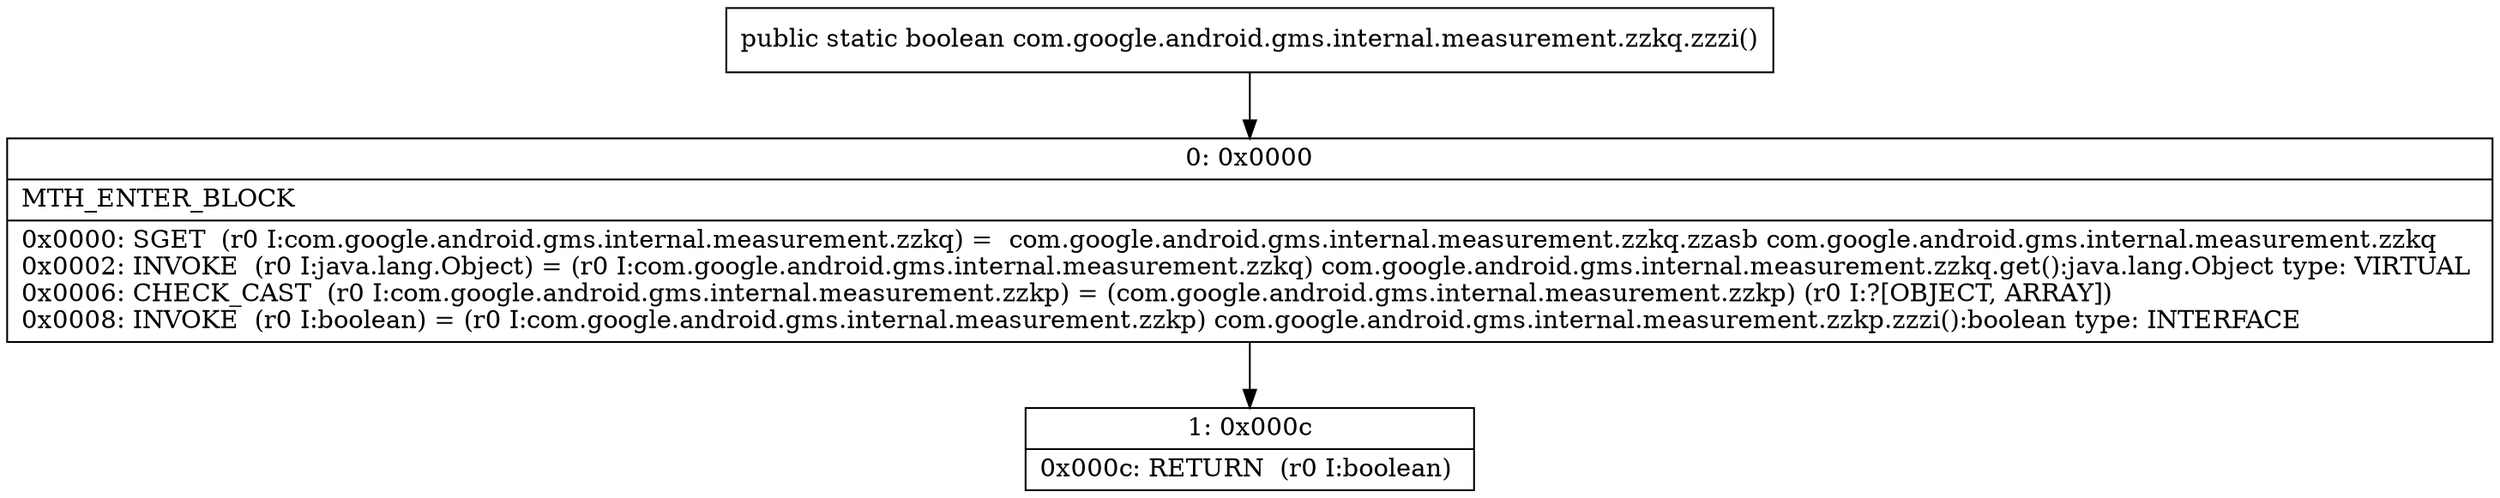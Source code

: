 digraph "CFG forcom.google.android.gms.internal.measurement.zzkq.zzzi()Z" {
Node_0 [shape=record,label="{0\:\ 0x0000|MTH_ENTER_BLOCK\l|0x0000: SGET  (r0 I:com.google.android.gms.internal.measurement.zzkq) =  com.google.android.gms.internal.measurement.zzkq.zzasb com.google.android.gms.internal.measurement.zzkq \l0x0002: INVOKE  (r0 I:java.lang.Object) = (r0 I:com.google.android.gms.internal.measurement.zzkq) com.google.android.gms.internal.measurement.zzkq.get():java.lang.Object type: VIRTUAL \l0x0006: CHECK_CAST  (r0 I:com.google.android.gms.internal.measurement.zzkp) = (com.google.android.gms.internal.measurement.zzkp) (r0 I:?[OBJECT, ARRAY]) \l0x0008: INVOKE  (r0 I:boolean) = (r0 I:com.google.android.gms.internal.measurement.zzkp) com.google.android.gms.internal.measurement.zzkp.zzzi():boolean type: INTERFACE \l}"];
Node_1 [shape=record,label="{1\:\ 0x000c|0x000c: RETURN  (r0 I:boolean) \l}"];
MethodNode[shape=record,label="{public static boolean com.google.android.gms.internal.measurement.zzkq.zzzi() }"];
MethodNode -> Node_0;
Node_0 -> Node_1;
}

